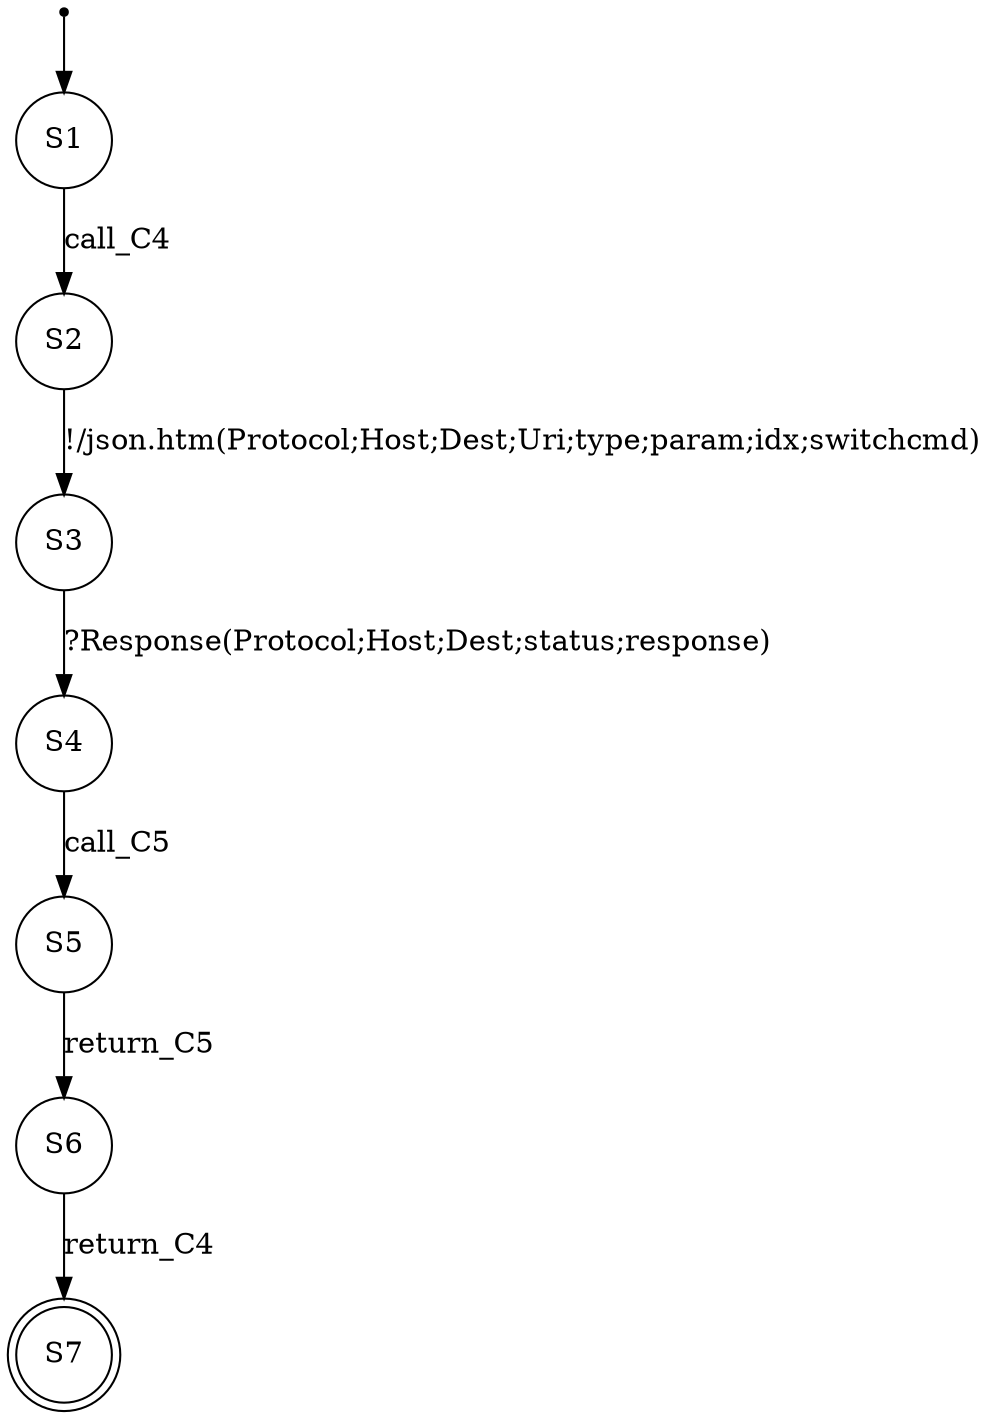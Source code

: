 digraph LTS {
S00[shape=point]
S1[label=S1,shape=circle];
S2[label=S2,shape=circle];
S3[label=S3,shape=circle];
S4[label=S4,shape=circle];
S5[label=S5,shape=circle];
S6[label=S6,shape=circle];
S7[label=S7,shape=doublecircle];
S00 -> S1
S1 -> S2[label ="call_C4"];
S2 -> S3[label ="!/json.htm(Protocol;Host;Dest;Uri;type;param;idx;switchcmd)"];
S3 -> S4[label ="?Response(Protocol;Host;Dest;status;response)"];
S4 -> S5[label ="call_C5"];
S5 -> S6[label ="return_C5"];
S6 -> S7[label ="return_C4"];
}
